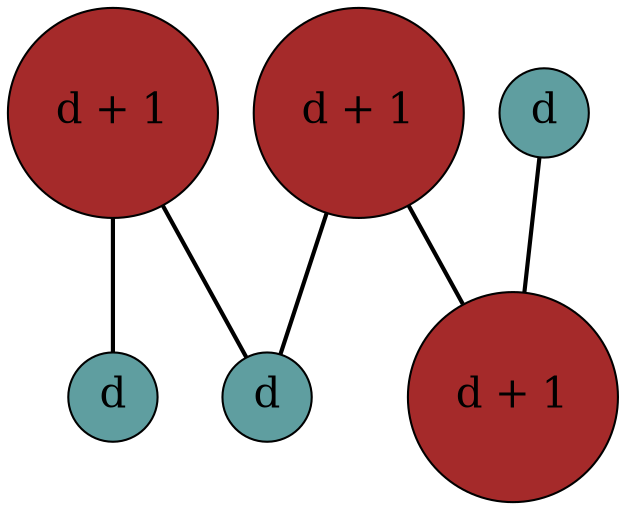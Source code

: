 graph G {
overlap = false;
splines=true;
sep=0.3;
node[fontsize=20, style=bold, color=black; shape=circle, penwidth=1];
edge[style=bold, color=black, penwidth=2];
0 [label = "d + 1", style = filled, fillcolor = "brown"];
1 [label = "d + 1", style = filled, fillcolor = "brown"];
2 [label = "d", style = filled, fillcolor = "cadetblue"];
3 [label = "d", style = filled, fillcolor = "cadetblue"];
4 [label = "d + 1", style = filled, fillcolor = "brown"];
5 [label = "d", style = filled, fillcolor = "cadetblue"];
0 -- 3
0 -- 5
1 -- 4
1 -- 5
2 -- 4
}

